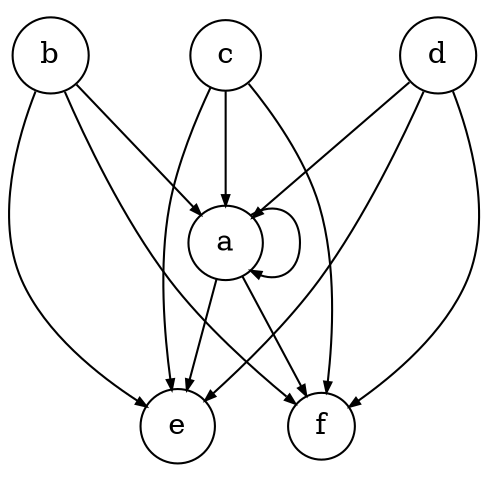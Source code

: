 digraph G {
	ratio=1;
	center = true;
	
	edge [arrowsize=.5, weight=.1, color="black"];
	node [shape=circle,height=0.12,width=0.12];
	a -> a;
	a -> e;
	a -> f;
	b -> a;
	b -> e;
	b -> f;
	c -> a;
	c -> e;
	c -> f;
	d -> a;
	d -> e;
	d -> f;
	
}
